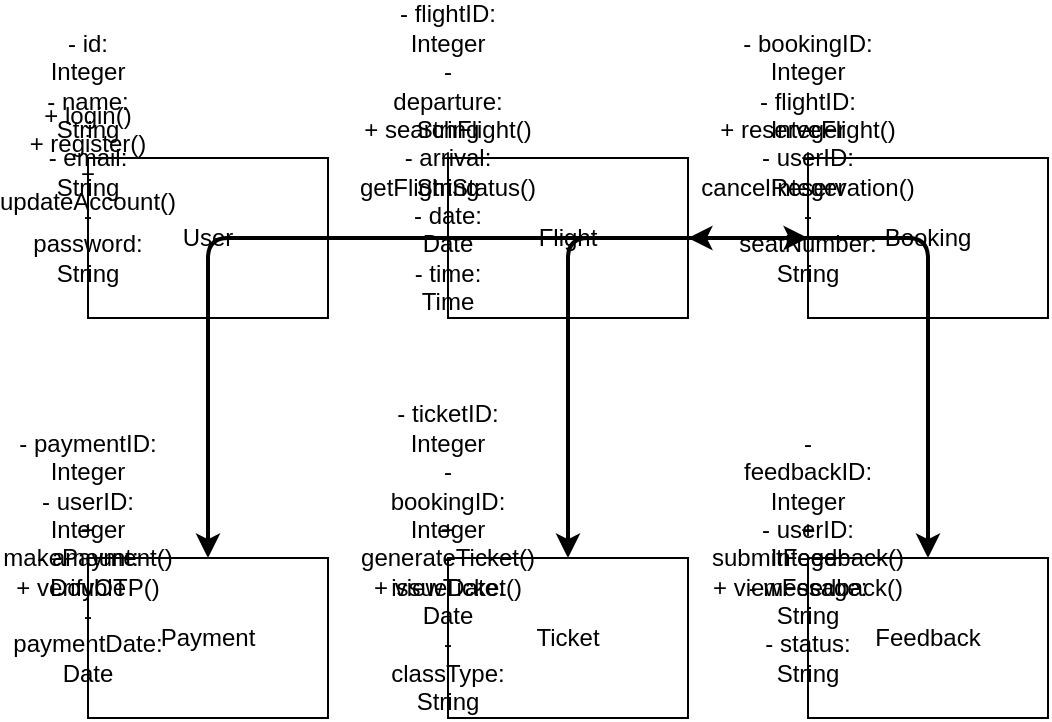 <mxfile version="24.8.1">
  <diagram name="ClassDiagram" id="Page-1">
    <mxGraphModel dx="1290" dy="470" grid="1" gridSize="10" guides="1" tooltips="1" connect="1" arrows="1" fold="1" page="1" pageScale="1" pageWidth="827" pageHeight="1169" math="0" shadow="0">
      <root>
        <mxCell id="0" />
        <mxCell id="1" parent="0" />

        <!-- User Class -->
        <mxCell id="userClass" value="User" style="rounded=0;whiteSpace=wrap;html=1;" vertex="1" parent="1">
          <mxGeometry x="120" y="100" width="120" height="80" as="geometry" />
        </mxCell>
        <mxCell id="userAttributes" value="- id: Integer&lt;br&gt;- name: String&lt;br&gt;- email: String&lt;br&gt;- password: String" style="rounded=0;whiteSpace=wrap;html=1;" vertex="1" parent="userClass">
          <mxGeometry as="geometry" />
        </mxCell>
        <mxCell id="userMethods" value="+ login()&lt;br&gt;+ register()&lt;br&gt;+ updateAccount()" style="rounded=0;whiteSpace=wrap;html=1;" vertex="1" parent="userClass">
          <mxGeometry as="geometry" />
        </mxCell>

        <!-- Flight Class -->
        <mxCell id="flightClass" value="Flight" style="rounded=0;whiteSpace=wrap;html=1;" vertex="1" parent="1">
          <mxGeometry x="300" y="100" width="120" height="80" as="geometry" />
        </mxCell>
        <mxCell id="flightAttributes" value="- flightID: Integer&lt;br&gt;- departure: String&lt;br&gt;- arrival: String&lt;br&gt;- date: Date&lt;br&gt;- time: Time" style="rounded=0;whiteSpace=wrap;html=1;" vertex="1" parent="flightClass">
          <mxGeometry as="geometry" />
        </mxCell>
        <mxCell id="flightMethods" value="+ searchFlight()&lt;br&gt;+ getFlightStatus()" style="rounded=0;whiteSpace=wrap;html=1;" vertex="1" parent="flightClass">
          <mxGeometry as="geometry" />
        </mxCell>

        <!-- Booking Class -->
        <mxCell id="bookingClass" value="Booking" style="rounded=0;whiteSpace=wrap;html=1;" vertex="1" parent="1">
          <mxGeometry x="480" y="100" width="120" height="80" as="geometry" />
        </mxCell>
        <mxCell id="bookingAttributes" value="- bookingID: Integer&lt;br&gt;- flightID: Integer&lt;br&gt;- userID: Integer&lt;br&gt;- seatNumber: String" style="rounded=0;whiteSpace=wrap;html=1;" vertex="1" parent="bookingClass">
          <mxGeometry as="geometry" />
        </mxCell>
        <mxCell id="bookingMethods" value="+ reserveFlight()&lt;br&gt;+ cancelReservation()" style="rounded=0;whiteSpace=wrap;html=1;" vertex="1" parent="bookingClass">
          <mxGeometry as="geometry" />
        </mxCell>

        <!-- Payment Class -->
        <mxCell id="paymentClass" value="Payment" style="rounded=0;whiteSpace=wrap;html=1;" vertex="1" parent="1">
          <mxGeometry x="120" y="300" width="120" height="80" as="geometry" />
        </mxCell>
        <mxCell id="paymentAttributes" value="- paymentID: Integer&lt;br&gt;- userID: Integer&lt;br&gt;- amount: Double&lt;br&gt;- paymentDate: Date" style="rounded=0;whiteSpace=wrap;html=1;" vertex="1" parent="paymentClass">
          <mxGeometry as="geometry" />
        </mxCell>
        <mxCell id="paymentMethods" value="+ makePayment()&lt;br&gt;+ verifyOTP()" style="rounded=0;whiteSpace=wrap;html=1;" vertex="1" parent="paymentClass">
          <mxGeometry as="geometry" />
        </mxCell>

        <!-- Ticket Class -->
        <mxCell id="ticketClass" value="Ticket" style="rounded=0;whiteSpace=wrap;html=1;" vertex="1" parent="1">
          <mxGeometry x="300" y="300" width="120" height="80" as="geometry" />
        </mxCell>
        <mxCell id="ticketAttributes" value="- ticketID: Integer&lt;br&gt;- bookingID: Integer&lt;br&gt;- issueDate: Date&lt;br&gt;- classType: String" style="rounded=0;whiteSpace=wrap;html=1;" vertex="1" parent="ticketClass">
          <mxGeometry as="geometry" />
        </mxCell>
        <mxCell id="ticketMethods" value="+ generateTicket()&lt;br&gt;+ viewTicket()" style="rounded=0;whiteSpace=wrap;html=1;" vertex="1" parent="ticketClass">
          <mxGeometry as="geometry" />
        </mxCell>

        <!-- Feedback Class -->
        <mxCell id="feedbackClass" value="Feedback" style="rounded=0;whiteSpace=wrap;html=1;" vertex="1" parent="1">
          <mxGeometry x="480" y="300" width="120" height="80" as="geometry" />
        </mxCell>
        <mxCell id="feedbackAttributes" value="- feedbackID: Integer&lt;br&gt;- userID: Integer&lt;br&gt;- message: String&lt;br&gt;- status: String" style="rounded=0;whiteSpace=wrap;html=1;" vertex="1" parent="feedbackClass">
          <mxGeometry as="geometry" />
        </mxCell>
        <mxCell id="feedbackMethods" value="+ submitFeedback()&lt;br&gt;+ viewFeedback()" style="rounded=0;whiteSpace=wrap;html=1;" vertex="1" parent="feedbackClass">
          <mxGeometry as="geometry" />
        </mxCell>

        <!-- Relationships -->

        <!-- User to Booking -->
        <mxCell id="rel1" style="edgeStyle=orthogonalEdgeStyle;strokeWidth=2;" edge="1" parent="1" source="userClass" target="bookingClass">
          <mxGeometry relative="1" as="geometry" />
        </mxCell>

        <!-- Booking to Flight -->
        <mxCell id="rel2" style="edgeStyle=orthogonalEdgeStyle;strokeWidth=2;" edge="1" parent="1" source="bookingClass" target="flightClass">
          <mxGeometry relative="1" as="geometry" />
        </mxCell>

        <!-- Booking to Payment -->
        <mxCell id="rel3" style="edgeStyle=orthogonalEdgeStyle;strokeWidth=2;" edge="1" parent="1" source="bookingClass" target="paymentClass">
          <mxGeometry relative="1" as="geometry" />
        </mxCell>

        <!-- Booking to Ticket -->
        <mxCell id="rel4" style="edgeStyle=orthogonalEdgeStyle;strokeWidth=2;" edge="1" parent="1" source="bookingClass" target="ticketClass">
          <mxGeometry relative="1" as="geometry" />
        </mxCell>

        <!-- User to Feedback -->
        <mxCell id="rel5" style="edgeStyle=orthogonalEdgeStyle;strokeWidth=2;" edge="1" parent="1" source="userClass" target="feedbackClass">
          <mxGeometry relative="1" as="geometry" />
        </mxCell>

      </root>
    </mxGraphModel>
  </diagram>
</mxfile>

